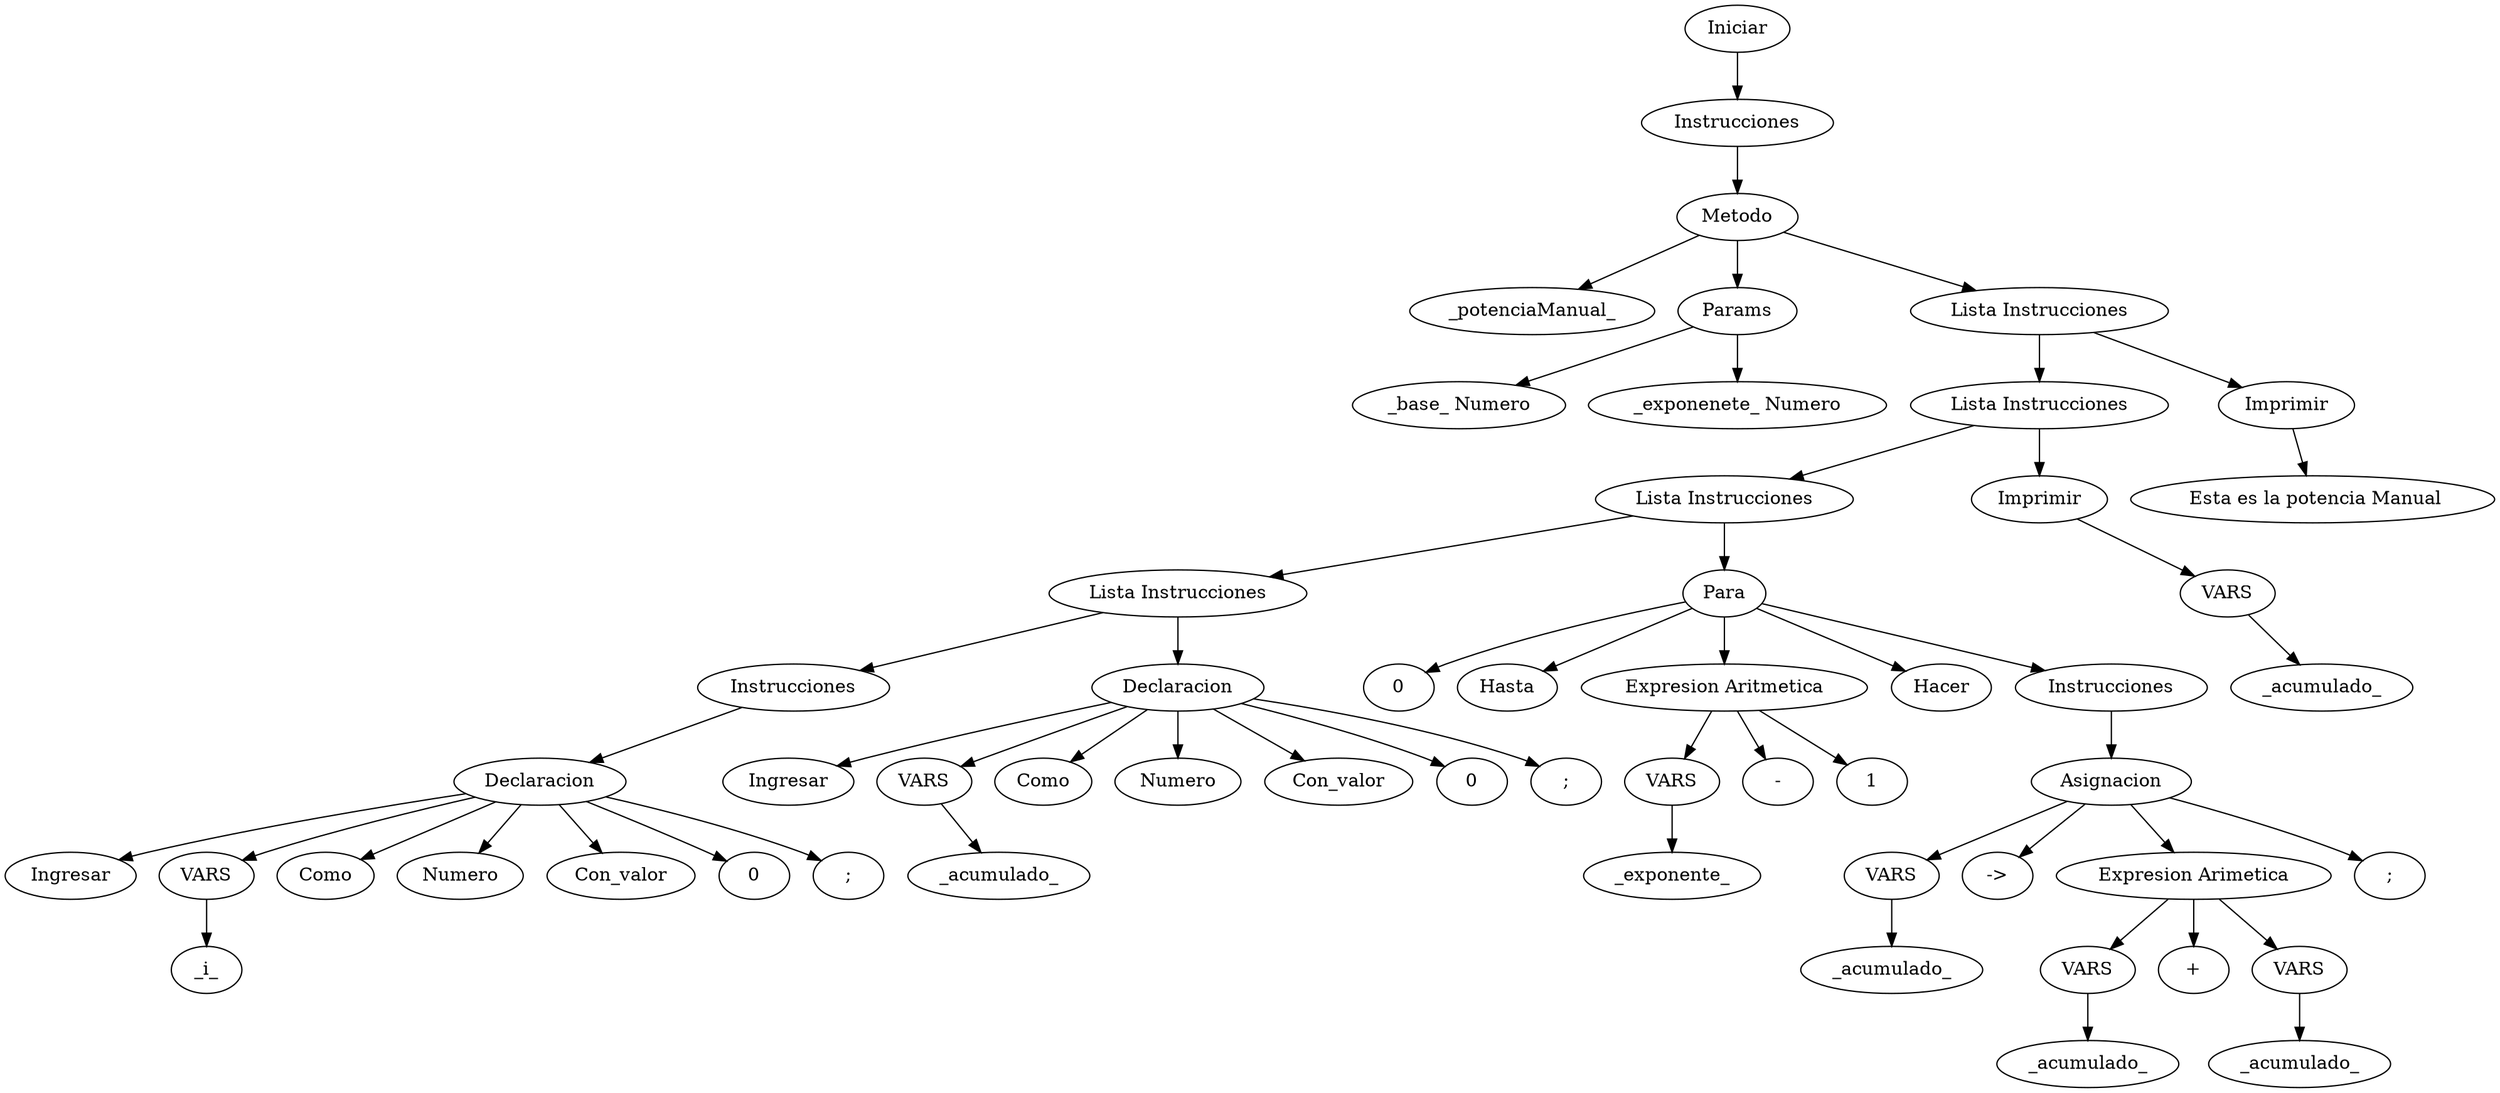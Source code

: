digraph G{
"node1631180843" [ label = "Iniciar",];
"node159410153" [ label = "Instrucciones",];
"node1714341417" [ label = "Metodo",];
"node1782942368" [ label = "_potenciaManual_",];
"node1714341417" -> "node1782942368" [ label = "",];
"node1167257411" [ label = "Params",];
"node1327982391" [ label = "_base_ Numero",];
"node1167257411" -> "node1327982391" [ label = "",];
"node1596518260" [ label = "_exponenete_ Numero",];
"node1167257411" -> "node1596518260" [ label = "",];
"node1714341417" -> "node1167257411" [ label = "",];
"node436104891" [ label = "Lista Instrucciones",];
"node1262776880" [ label = "Lista Instrucciones",];
"node1068415664" [ label = "Lista Instrucciones",];
"node660975998" [ label = "Lista Instrucciones",];
"node1292142751" [ label = "Instrucciones",];
"node632927997" [ label = "Declaracion",];
"node1862853568" [ label = "Ingresar",];
"node632927997" -> "node1862853568" [ label = "",];
"node1709981982" [ label = "VARS",];
"node205880652" [ label = "_i_",];
"node1709981982" -> "node205880652" [ label = "",];
"node632927997" -> "node1709981982" [ label = "",];
"node1680030823" [ label = "Como",];
"node632927997" -> "node1680030823" [ label = "",];
"node1277023680" [ label = "Numero",];
"node632927997" -> "node1277023680" [ label = "",];
"node1274976748" [ label = "Con_valor",];
"node632927997" -> "node1274976748" [ label = "",];
"node1828074178" [ label = "0",];
"node632927997" -> "node1828074178" [ label = "",];
"node298580799" [ label = ";",];
"node632927997" -> "node298580799" [ label = "",];
"node1292142751" -> "node632927997" [ label = "",];
"node660975998" -> "node1292142751" [ label = "",];
"node861572883" [ label = "Declaracion",];
"node206852461" [ label = "Ingresar",];
"node861572883" -> "node206852461" [ label = "",];
"node1374224903" [ label = "VARS",];
"node523573510" [ label = "_acumulado_",];
"node1374224903" -> "node523573510" [ label = "",];
"node861572883" -> "node1374224903" [ label = "",];
"node2020622308" [ label = "Como",];
"node861572883" -> "node2020622308" [ label = "",];
"node1451345598" [ label = "Numero",];
"node861572883" -> "node1451345598" [ label = "",];
"node1331765075" [ label = "Con_valor",];
"node861572883" -> "node1331765075" [ label = "",];
"node2024526480" [ label = "0",];
"node861572883" -> "node2024526480" [ label = "",];
"node22895998" [ label = ";",];
"node861572883" -> "node22895998" [ label = "",];
"node660975998" -> "node861572883" [ label = "",];
"node1068415664" -> "node660975998" [ label = "",];
"node1496436701" [ label = "Para",];
"node510515247" [ label = "0",];
"node1496436701" -> "node510515247" [ label = "",];
"node955557408" [ label = "Hasta",];
"node1496436701" -> "node955557408" [ label = "",];
"node1395243757" [ label = "Expresion Aritmetica",];
"node78764146" [ label = "VARS",];
"node1961739371" [ label = "_exponente_",];
"node78764146" -> "node1961739371" [ label = "",];
"node1395243757" -> "node78764146" [ label = "",];
"node1773513072" [ label = "-",];
"node1395243757" -> "node1773513072" [ label = "",];
"node2002098297" [ label = "1",];
"node1395243757" -> "node2002098297" [ label = "",];
"node1496436701" -> "node1395243757" [ label = "",];
"node2100149417" [ label = "Hacer",];
"node1496436701" -> "node2100149417" [ label = "",];
"node1744433659" [ label = "Instrucciones",];
"node591608413" [ label = "Asignacion",];
"node2022631452" [ label = "VARS",];
"node1758907216" [ label = "_acumulado_",];
"node2022631452" -> "node1758907216" [ label = "",];
"node591608413" -> "node2022631452" [ label = "",];
"node1082694040" [ label = "->",];
"node591608413" -> "node1082694040" [ label = "",];
"node2057556486" [ label = "Expresion Arimetica",];
"node1977748294" [ label = "VARS",];
"node733004513" [ label = "_acumulado_",];
"node1977748294" -> "node733004513" [ label = "",];
"node2057556486" -> "node1977748294" [ label = "",];
"node804309590" [ label = "+",];
"node2057556486" -> "node804309590" [ label = "",];
"node1260850764" [ label = "VARS",];
"node788169813" [ label = "_acumulado_",];
"node1260850764" -> "node788169813" [ label = "",];
"node2057556486" -> "node1260850764" [ label = "",];
"node591608413" -> "node2057556486" [ label = "",];
"node57732257" [ label = ";",];
"node591608413" -> "node57732257" [ label = "",];
"node1744433659" -> "node591608413" [ label = "",];
"node1496436701" -> "node1744433659" [ label = "",];
"node1068415664" -> "node1496436701" [ label = "",];
"node1262776880" -> "node1068415664" [ label = "",];
"node721106147" [ label = "Imprimir",];
"node1507658398" [ label = "VARS",];
"node603977180" [ label = "_acumulado_",];
"node1507658398" -> "node603977180" [ label = "",];
"node721106147" -> "node1507658398" [ label = "",];
"node1262776880" -> "node721106147" [ label = "",];
"node436104891" -> "node1262776880" [ label = "",];
"node661524710" [ label = "Imprimir",];
"node1421960388" [ label = " Esta es la potencia Manual",];
"node661524710" -> "node1421960388" [ label = "",];
"node436104891" -> "node661524710" [ label = "",];
"node1714341417" -> "node436104891" [ label = "",];
"node159410153" -> "node1714341417" [ label = "",];
"node1631180843" -> "node159410153" [ label = "",];
}